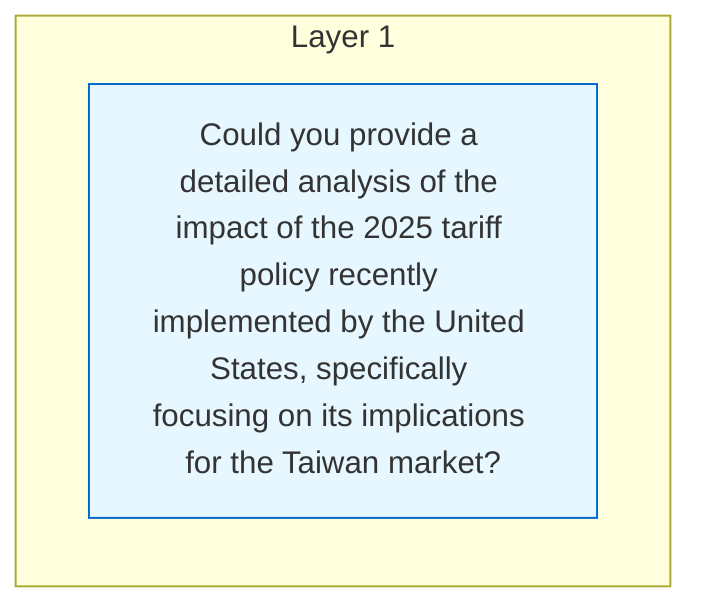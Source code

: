 flowchart TB

    subgraph Layer_1[Layer 1]
        analysis_20250512_142300_root[Could you provide a detailed analysis of the impact of the 2025 tariff policy recently implemented by the United States, specifically focusing on its implications for the Taiwan market?]
    end



style analysis_20250512_142300_root fill:#e6f7ff,stroke:#0066cc